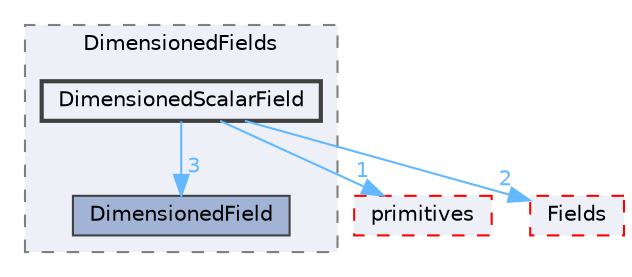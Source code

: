 digraph "src/OpenFOAM/fields/DimensionedFields/DimensionedScalarField"
{
 // LATEX_PDF_SIZE
  bgcolor="transparent";
  edge [fontname=Helvetica,fontsize=10,labelfontname=Helvetica,labelfontsize=10];
  node [fontname=Helvetica,fontsize=10,shape=box,height=0.2,width=0.4];
  compound=true
  subgraph clusterdir_8c8bb42ce9b582caaa8128a267c381ba {
    graph [ bgcolor="#edf0f7", pencolor="grey50", label="DimensionedFields", fontname=Helvetica,fontsize=10 style="filled,dashed", URL="dir_8c8bb42ce9b582caaa8128a267c381ba.html",tooltip=""]
  dir_68686b528deddc46396f1a68fb7c2b79 [label="DimensionedField", fillcolor="#a2b4d6", color="grey25", style="filled", URL="dir_68686b528deddc46396f1a68fb7c2b79.html",tooltip=""];
  dir_423b0d0db3a2f10930c5e3296f3ed635 [label="DimensionedScalarField", fillcolor="#edf0f7", color="grey25", style="filled,bold", URL="dir_423b0d0db3a2f10930c5e3296f3ed635.html",tooltip=""];
  }
  dir_3e50f45338116b169052b428016851aa [label="primitives", fillcolor="#edf0f7", color="red", style="filled,dashed", URL="dir_3e50f45338116b169052b428016851aa.html",tooltip=""];
  dir_7d364942a13d3ce50f6681364b448a98 [label="Fields", fillcolor="#edf0f7", color="red", style="filled,dashed", URL="dir_7d364942a13d3ce50f6681364b448a98.html",tooltip=""];
  dir_423b0d0db3a2f10930c5e3296f3ed635->dir_3e50f45338116b169052b428016851aa [headlabel="1", labeldistance=1.5 headhref="dir_000941_003069.html" href="dir_000941_003069.html" color="steelblue1" fontcolor="steelblue1"];
  dir_423b0d0db3a2f10930c5e3296f3ed635->dir_68686b528deddc46396f1a68fb7c2b79 [headlabel="3", labeldistance=1.5 headhref="dir_000941_000936.html" href="dir_000941_000936.html" color="steelblue1" fontcolor="steelblue1"];
  dir_423b0d0db3a2f10930c5e3296f3ed635->dir_7d364942a13d3ce50f6681364b448a98 [headlabel="2", labeldistance=1.5 headhref="dir_000941_001336.html" href="dir_000941_001336.html" color="steelblue1" fontcolor="steelblue1"];
}
